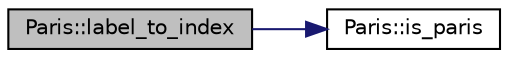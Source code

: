 digraph "Paris::label_to_index"
{
 // LATEX_PDF_SIZE
  edge [fontname="Helvetica",fontsize="10",labelfontname="Helvetica",labelfontsize="10"];
  node [fontname="Helvetica",fontsize="10",shape=record];
  rankdir="LR";
  Node1 [label="Paris::label_to_index",height=0.2,width=0.4,color="black", fillcolor="grey75", style="filled", fontcolor="black",tooltip=" "];
  Node1 -> Node2 [color="midnightblue",fontsize="10",style="solid",fontname="Helvetica"];
  Node2 [label="Paris::is_paris",height=0.2,width=0.4,color="black", fillcolor="white", style="filled",URL="$class_paris.html#a5e84a66240e195c7743f8c8dae84f800",tooltip=" "];
}
